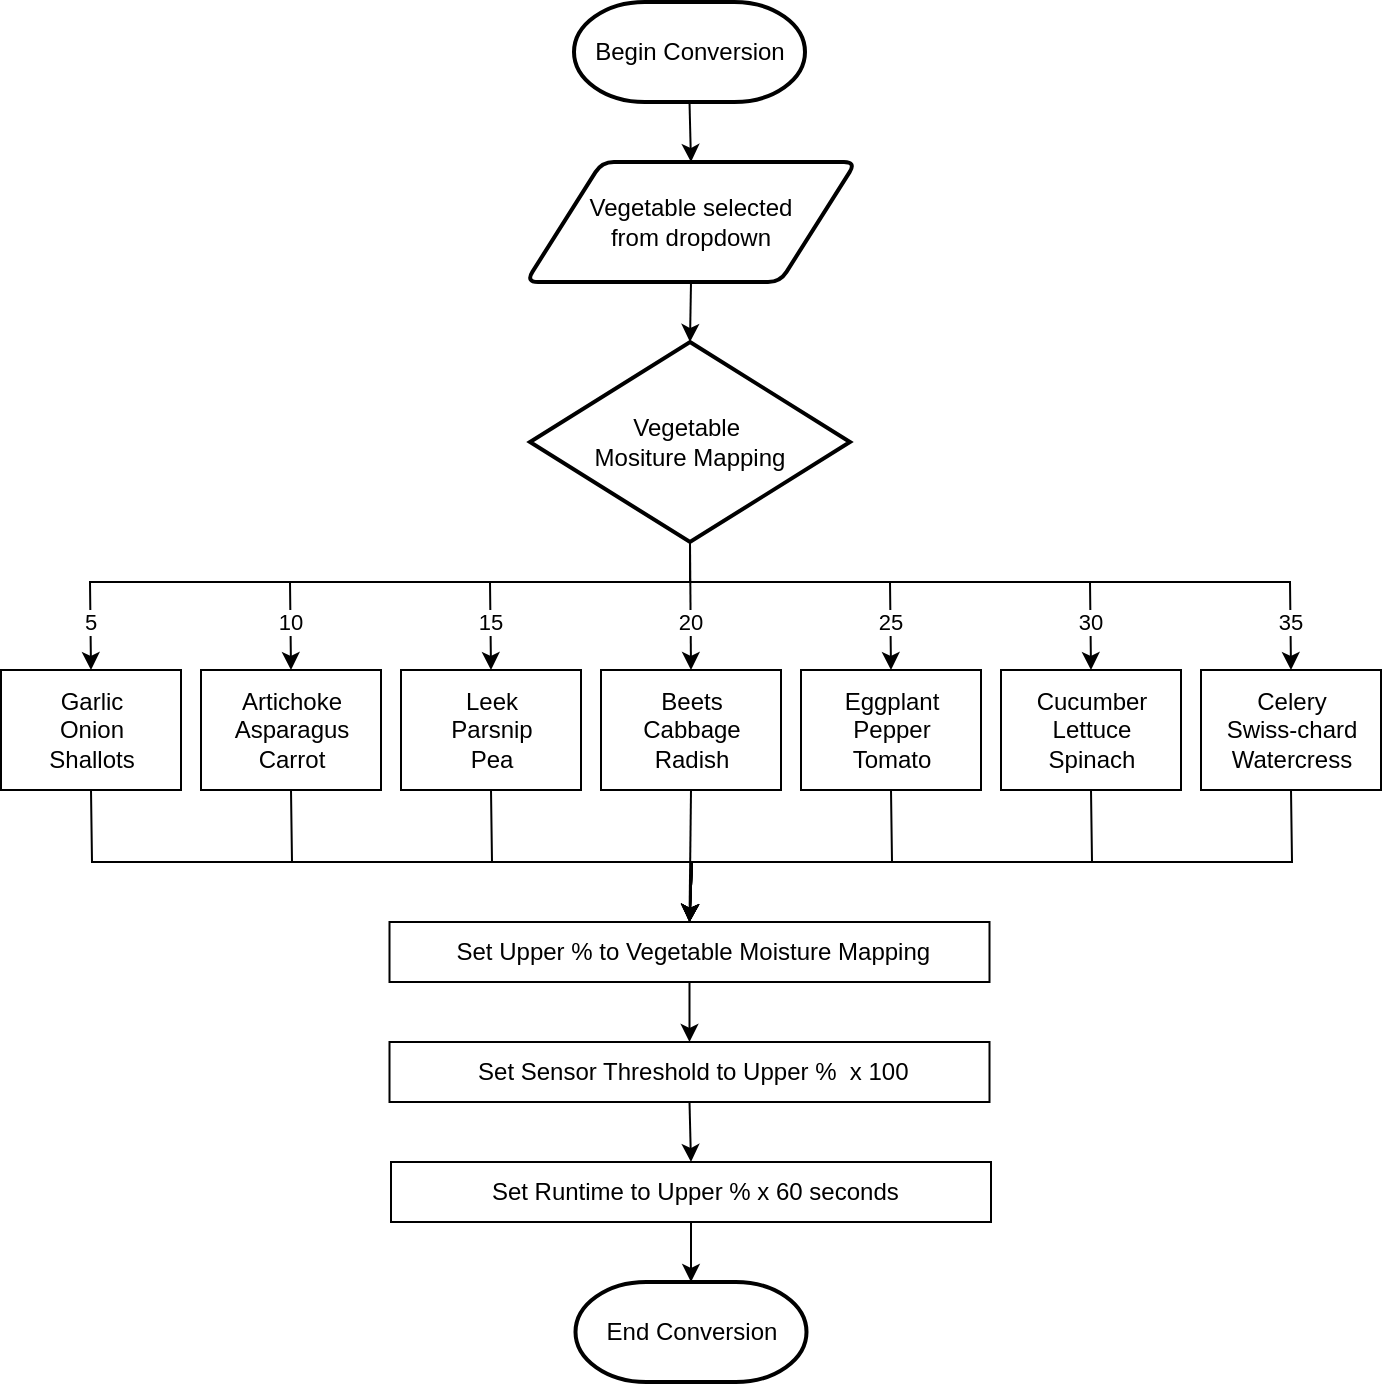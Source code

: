 <mxfile version="24.7.7">
  <diagram name="Page-1" id="j25ZCm1TXIqqxFwWsPrZ">
    <mxGraphModel dx="1395" dy="615" grid="1" gridSize="10" guides="1" tooltips="1" connect="1" arrows="1" fold="1" page="1" pageScale="1" pageWidth="850" pageHeight="1100" math="0" shadow="0">
      <root>
        <mxCell id="0" />
        <mxCell id="1" parent="0" />
        <mxCell id="ybaveV3DAyDXlLz-k_LM-1" value="Begin Conversion" style="strokeWidth=2;html=1;shape=mxgraph.flowchart.terminator;whiteSpace=wrap;" vertex="1" parent="1">
          <mxGeometry x="367" y="90" width="115.5" height="50" as="geometry" />
        </mxCell>
        <mxCell id="ybaveV3DAyDXlLz-k_LM-2" value="End Conversion" style="strokeWidth=2;html=1;shape=mxgraph.flowchart.terminator;whiteSpace=wrap;" vertex="1" parent="1">
          <mxGeometry x="367.75" y="730" width="115.5" height="50" as="geometry" />
        </mxCell>
        <mxCell id="ybaveV3DAyDXlLz-k_LM-3" value="Vegetable selected&lt;div&gt;from dropdown&lt;/div&gt;" style="shape=parallelogram;html=1;strokeWidth=2;perimeter=parallelogramPerimeter;whiteSpace=wrap;rounded=1;arcSize=12;size=0.23;" vertex="1" parent="1">
          <mxGeometry x="343" y="170" width="165" height="60" as="geometry" />
        </mxCell>
        <mxCell id="ybaveV3DAyDXlLz-k_LM-4" value="Vegetable&amp;nbsp;&lt;div&gt;Mositure Mapping&lt;/div&gt;" style="strokeWidth=2;html=1;shape=mxgraph.flowchart.decision;whiteSpace=wrap;" vertex="1" parent="1">
          <mxGeometry x="345" y="260" width="160" height="100" as="geometry" />
        </mxCell>
        <mxCell id="ybaveV3DAyDXlLz-k_LM-5" value="Garlic&lt;div&gt;Onion&lt;/div&gt;&lt;div&gt;Shallots&lt;/div&gt;" style="rounded=0;whiteSpace=wrap;html=1;" vertex="1" parent="1">
          <mxGeometry x="80.5" y="424" width="90" height="60" as="geometry" />
        </mxCell>
        <mxCell id="ybaveV3DAyDXlLz-k_LM-6" value="" style="endArrow=classic;html=1;rounded=0;exitX=0.5;exitY=1;exitDx=0;exitDy=0;exitPerimeter=0;entryX=0.5;entryY=0;entryDx=0;entryDy=0;" edge="1" parent="1" source="ybaveV3DAyDXlLz-k_LM-4" target="ybaveV3DAyDXlLz-k_LM-5">
          <mxGeometry width="50" height="50" relative="1" as="geometry">
            <mxPoint x="400" y="410" as="sourcePoint" />
            <mxPoint x="450" y="360" as="targetPoint" />
            <Array as="points">
              <mxPoint x="425" y="380" />
              <mxPoint x="125" y="380" />
            </Array>
          </mxGeometry>
        </mxCell>
        <mxCell id="ybaveV3DAyDXlLz-k_LM-19" value="5" style="edgeLabel;html=1;align=center;verticalAlign=middle;resizable=0;points=[];" vertex="1" connectable="0" parent="ybaveV3DAyDXlLz-k_LM-6">
          <mxGeometry x="0.92" relative="1" as="geometry">
            <mxPoint x="-1" y="-10" as="offset" />
          </mxGeometry>
        </mxCell>
        <mxCell id="ybaveV3DAyDXlLz-k_LM-7" value="Leek&lt;div&gt;Parsnip&lt;/div&gt;&lt;div&gt;Pea&lt;/div&gt;" style="rounded=0;whiteSpace=wrap;html=1;" vertex="1" parent="1">
          <mxGeometry x="280.5" y="424" width="90" height="60" as="geometry" />
        </mxCell>
        <mxCell id="ybaveV3DAyDXlLz-k_LM-8" value="Artichoke&lt;div&gt;Asparagus&lt;/div&gt;&lt;div&gt;Carrot&lt;/div&gt;" style="rounded=0;whiteSpace=wrap;html=1;" vertex="1" parent="1">
          <mxGeometry x="180.5" y="424" width="90" height="60" as="geometry" />
        </mxCell>
        <mxCell id="ybaveV3DAyDXlLz-k_LM-9" value="Beets&lt;div&gt;Cabbage&lt;/div&gt;&lt;div&gt;Radish&lt;/div&gt;" style="rounded=0;whiteSpace=wrap;html=1;" vertex="1" parent="1">
          <mxGeometry x="380.5" y="424" width="90" height="60" as="geometry" />
        </mxCell>
        <mxCell id="ybaveV3DAyDXlLz-k_LM-10" value="Eggplant&lt;div&gt;Pepper&lt;/div&gt;&lt;div&gt;Tomato&lt;/div&gt;" style="rounded=0;whiteSpace=wrap;html=1;" vertex="1" parent="1">
          <mxGeometry x="480.5" y="424" width="90" height="60" as="geometry" />
        </mxCell>
        <mxCell id="ybaveV3DAyDXlLz-k_LM-11" value="Celery&lt;div&gt;Swiss-chard&lt;/div&gt;&lt;div&gt;Watercress&lt;/div&gt;" style="rounded=0;whiteSpace=wrap;html=1;" vertex="1" parent="1">
          <mxGeometry x="680.5" y="424" width="90" height="60" as="geometry" />
        </mxCell>
        <mxCell id="ybaveV3DAyDXlLz-k_LM-12" value="Cucumber&lt;div&gt;Lettuce&lt;/div&gt;&lt;div&gt;Spinach&lt;/div&gt;" style="rounded=0;whiteSpace=wrap;html=1;" vertex="1" parent="1">
          <mxGeometry x="580.5" y="424" width="90" height="60" as="geometry" />
        </mxCell>
        <mxCell id="ybaveV3DAyDXlLz-k_LM-13" value="" style="endArrow=classic;html=1;rounded=0;exitX=0.5;exitY=1;exitDx=0;exitDy=0;exitPerimeter=0;entryX=0.5;entryY=0;entryDx=0;entryDy=0;" edge="1" parent="1" source="ybaveV3DAyDXlLz-k_LM-4" target="ybaveV3DAyDXlLz-k_LM-11">
          <mxGeometry width="50" height="50" relative="1" as="geometry">
            <mxPoint x="400" y="410" as="sourcePoint" />
            <mxPoint x="450" y="360" as="targetPoint" />
            <Array as="points">
              <mxPoint x="425" y="380" />
              <mxPoint x="725" y="380" />
            </Array>
          </mxGeometry>
        </mxCell>
        <mxCell id="ybaveV3DAyDXlLz-k_LM-25" value="35" style="edgeLabel;html=1;align=center;verticalAlign=middle;resizable=0;points=[];" vertex="1" connectable="0" parent="ybaveV3DAyDXlLz-k_LM-13">
          <mxGeometry x="0.914" y="-1" relative="1" as="geometry">
            <mxPoint y="-9" as="offset" />
          </mxGeometry>
        </mxCell>
        <mxCell id="ybaveV3DAyDXlLz-k_LM-14" value="" style="endArrow=classic;html=1;rounded=0;exitX=0.5;exitY=1;exitDx=0;exitDy=0;exitPerimeter=0;entryX=0.5;entryY=0;entryDx=0;entryDy=0;" edge="1" parent="1" source="ybaveV3DAyDXlLz-k_LM-4" target="ybaveV3DAyDXlLz-k_LM-9">
          <mxGeometry width="50" height="50" relative="1" as="geometry">
            <mxPoint x="400" y="410" as="sourcePoint" />
            <mxPoint x="450" y="360" as="targetPoint" />
          </mxGeometry>
        </mxCell>
        <mxCell id="ybaveV3DAyDXlLz-k_LM-22" value="20" style="edgeLabel;html=1;align=center;verticalAlign=middle;resizable=0;points=[];" vertex="1" connectable="0" parent="ybaveV3DAyDXlLz-k_LM-14">
          <mxGeometry x="0.36" y="1" relative="1" as="geometry">
            <mxPoint x="-2" y="-4" as="offset" />
          </mxGeometry>
        </mxCell>
        <mxCell id="ybaveV3DAyDXlLz-k_LM-15" value="" style="endArrow=classic;html=1;rounded=0;exitX=0.5;exitY=1;exitDx=0;exitDy=0;exitPerimeter=0;entryX=0.5;entryY=0;entryDx=0;entryDy=0;" edge="1" parent="1" source="ybaveV3DAyDXlLz-k_LM-4" target="ybaveV3DAyDXlLz-k_LM-7">
          <mxGeometry width="50" height="50" relative="1" as="geometry">
            <mxPoint x="400" y="410" as="sourcePoint" />
            <mxPoint x="450" y="360" as="targetPoint" />
            <Array as="points">
              <mxPoint x="425" y="380" />
              <mxPoint x="325" y="380" />
            </Array>
          </mxGeometry>
        </mxCell>
        <mxCell id="ybaveV3DAyDXlLz-k_LM-21" value="15" style="edgeLabel;html=1;align=center;verticalAlign=middle;resizable=0;points=[];" vertex="1" connectable="0" parent="ybaveV3DAyDXlLz-k_LM-15">
          <mxGeometry x="0.8" relative="1" as="geometry">
            <mxPoint x="-1" y="-8" as="offset" />
          </mxGeometry>
        </mxCell>
        <mxCell id="ybaveV3DAyDXlLz-k_LM-16" value="" style="endArrow=classic;html=1;rounded=0;entryX=0.5;entryY=0;entryDx=0;entryDy=0;exitX=0.5;exitY=1;exitDx=0;exitDy=0;exitPerimeter=0;" edge="1" parent="1" source="ybaveV3DAyDXlLz-k_LM-4" target="ybaveV3DAyDXlLz-k_LM-10">
          <mxGeometry width="50" height="50" relative="1" as="geometry">
            <mxPoint x="560" y="330" as="sourcePoint" />
            <mxPoint x="450" y="360" as="targetPoint" />
            <Array as="points">
              <mxPoint x="425" y="380" />
              <mxPoint x="525" y="380" />
            </Array>
          </mxGeometry>
        </mxCell>
        <mxCell id="ybaveV3DAyDXlLz-k_LM-23" value="25" style="edgeLabel;html=1;align=center;verticalAlign=middle;resizable=0;points=[];" vertex="1" connectable="0" parent="ybaveV3DAyDXlLz-k_LM-16">
          <mxGeometry x="0.813" y="2" relative="1" as="geometry">
            <mxPoint x="-3" y="-9" as="offset" />
          </mxGeometry>
        </mxCell>
        <mxCell id="ybaveV3DAyDXlLz-k_LM-17" value="" style="endArrow=classic;html=1;rounded=0;exitX=0.5;exitY=1;exitDx=0;exitDy=0;exitPerimeter=0;entryX=0.5;entryY=0;entryDx=0;entryDy=0;" edge="1" parent="1" source="ybaveV3DAyDXlLz-k_LM-4" target="ybaveV3DAyDXlLz-k_LM-12">
          <mxGeometry width="50" height="50" relative="1" as="geometry">
            <mxPoint x="400" y="410" as="sourcePoint" />
            <mxPoint x="450" y="360" as="targetPoint" />
            <Array as="points">
              <mxPoint x="425" y="380" />
              <mxPoint x="625" y="380" />
            </Array>
          </mxGeometry>
        </mxCell>
        <mxCell id="ybaveV3DAyDXlLz-k_LM-24" value="30" style="edgeLabel;html=1;align=center;verticalAlign=middle;resizable=0;points=[];" vertex="1" connectable="0" parent="ybaveV3DAyDXlLz-k_LM-17">
          <mxGeometry x="0.872" y="2" relative="1" as="geometry">
            <mxPoint x="-3" y="-7" as="offset" />
          </mxGeometry>
        </mxCell>
        <mxCell id="ybaveV3DAyDXlLz-k_LM-18" value="" style="endArrow=classic;html=1;rounded=0;exitX=0.5;exitY=1;exitDx=0;exitDy=0;exitPerimeter=0;entryX=0.5;entryY=0;entryDx=0;entryDy=0;" edge="1" parent="1" source="ybaveV3DAyDXlLz-k_LM-4" target="ybaveV3DAyDXlLz-k_LM-8">
          <mxGeometry width="50" height="50" relative="1" as="geometry">
            <mxPoint x="400" y="410" as="sourcePoint" />
            <mxPoint x="450" y="360" as="targetPoint" />
            <Array as="points">
              <mxPoint x="425" y="380" />
              <mxPoint x="225" y="380" />
            </Array>
          </mxGeometry>
        </mxCell>
        <mxCell id="ybaveV3DAyDXlLz-k_LM-20" value="10" style="edgeLabel;html=1;align=center;verticalAlign=middle;resizable=0;points=[];" vertex="1" connectable="0" parent="ybaveV3DAyDXlLz-k_LM-18">
          <mxGeometry x="0.872" y="1" relative="1" as="geometry">
            <mxPoint x="-2" y="-7" as="offset" />
          </mxGeometry>
        </mxCell>
        <mxCell id="ybaveV3DAyDXlLz-k_LM-26" value="" style="endArrow=classic;html=1;rounded=0;exitX=0.5;exitY=1;exitDx=0;exitDy=0;exitPerimeter=0;entryX=0.5;entryY=0;entryDx=0;entryDy=0;" edge="1" parent="1" source="ybaveV3DAyDXlLz-k_LM-1" target="ybaveV3DAyDXlLz-k_LM-3">
          <mxGeometry width="50" height="50" relative="1" as="geometry">
            <mxPoint x="395.5" y="410" as="sourcePoint" />
            <mxPoint x="445.5" y="360" as="targetPoint" />
          </mxGeometry>
        </mxCell>
        <mxCell id="ybaveV3DAyDXlLz-k_LM-27" value="" style="endArrow=classic;html=1;rounded=0;exitX=0.5;exitY=1;exitDx=0;exitDy=0;entryX=0.5;entryY=0;entryDx=0;entryDy=0;entryPerimeter=0;" edge="1" parent="1" source="ybaveV3DAyDXlLz-k_LM-3" target="ybaveV3DAyDXlLz-k_LM-4">
          <mxGeometry width="50" height="50" relative="1" as="geometry">
            <mxPoint x="400" y="410" as="sourcePoint" />
            <mxPoint x="426" y="270" as="targetPoint" />
          </mxGeometry>
        </mxCell>
        <mxCell id="ybaveV3DAyDXlLz-k_LM-28" value="&amp;nbsp;Set Upper % to Vegetable Moisture Mapping" style="rounded=0;whiteSpace=wrap;html=1;" vertex="1" parent="1">
          <mxGeometry x="274.75" y="550" width="300" height="30" as="geometry" />
        </mxCell>
        <mxCell id="ybaveV3DAyDXlLz-k_LM-29" value="&amp;nbsp;Set Sensor Threshold to Upper %&amp;nbsp; x 100" style="rounded=0;whiteSpace=wrap;html=1;" vertex="1" parent="1">
          <mxGeometry x="274.75" y="610" width="300" height="30" as="geometry" />
        </mxCell>
        <mxCell id="ybaveV3DAyDXlLz-k_LM-30" value="&amp;nbsp;Set Runtime to Upper % x 60 seconds" style="rounded=0;whiteSpace=wrap;html=1;" vertex="1" parent="1">
          <mxGeometry x="275.5" y="670" width="300" height="30" as="geometry" />
        </mxCell>
        <mxCell id="ybaveV3DAyDXlLz-k_LM-32" value="" style="endArrow=classic;html=1;rounded=0;exitX=0.5;exitY=1;exitDx=0;exitDy=0;entryX=0.5;entryY=0;entryDx=0;entryDy=0;" edge="1" parent="1" source="ybaveV3DAyDXlLz-k_LM-5" target="ybaveV3DAyDXlLz-k_LM-28">
          <mxGeometry width="50" height="50" relative="1" as="geometry">
            <mxPoint x="400" y="490" as="sourcePoint" />
            <mxPoint x="450" y="440" as="targetPoint" />
            <Array as="points">
              <mxPoint x="126" y="520" />
              <mxPoint x="426" y="520" />
            </Array>
          </mxGeometry>
        </mxCell>
        <mxCell id="ybaveV3DAyDXlLz-k_LM-33" value="" style="endArrow=classic;html=1;rounded=0;exitX=0.5;exitY=1;exitDx=0;exitDy=0;entryX=0.5;entryY=0;entryDx=0;entryDy=0;" edge="1" parent="1" source="ybaveV3DAyDXlLz-k_LM-8" target="ybaveV3DAyDXlLz-k_LM-28">
          <mxGeometry width="50" height="50" relative="1" as="geometry">
            <mxPoint x="400" y="490" as="sourcePoint" />
            <mxPoint x="450" y="440" as="targetPoint" />
            <Array as="points">
              <mxPoint x="226" y="520" />
              <mxPoint x="426" y="520" />
            </Array>
          </mxGeometry>
        </mxCell>
        <mxCell id="ybaveV3DAyDXlLz-k_LM-34" value="" style="endArrow=classic;html=1;rounded=0;exitX=0.5;exitY=1;exitDx=0;exitDy=0;entryX=0.5;entryY=0;entryDx=0;entryDy=0;" edge="1" parent="1" source="ybaveV3DAyDXlLz-k_LM-7" target="ybaveV3DAyDXlLz-k_LM-28">
          <mxGeometry width="50" height="50" relative="1" as="geometry">
            <mxPoint x="400" y="490" as="sourcePoint" />
            <mxPoint x="450" y="440" as="targetPoint" />
            <Array as="points">
              <mxPoint x="326" y="520" />
              <mxPoint x="426" y="520" />
            </Array>
          </mxGeometry>
        </mxCell>
        <mxCell id="ybaveV3DAyDXlLz-k_LM-35" value="" style="endArrow=classic;html=1;rounded=0;exitX=0.5;exitY=1;exitDx=0;exitDy=0;entryX=0.5;entryY=0;entryDx=0;entryDy=0;" edge="1" parent="1" source="ybaveV3DAyDXlLz-k_LM-9" target="ybaveV3DAyDXlLz-k_LM-28">
          <mxGeometry width="50" height="50" relative="1" as="geometry">
            <mxPoint x="400" y="490" as="sourcePoint" />
            <mxPoint x="450" y="440" as="targetPoint" />
          </mxGeometry>
        </mxCell>
        <mxCell id="ybaveV3DAyDXlLz-k_LM-36" value="" style="endArrow=classic;html=1;rounded=0;exitX=0.5;exitY=1;exitDx=0;exitDy=0;entryX=0.5;entryY=0;entryDx=0;entryDy=0;" edge="1" parent="1" source="ybaveV3DAyDXlLz-k_LM-10" target="ybaveV3DAyDXlLz-k_LM-28">
          <mxGeometry width="50" height="50" relative="1" as="geometry">
            <mxPoint x="400" y="490" as="sourcePoint" />
            <mxPoint x="450" y="440" as="targetPoint" />
            <Array as="points">
              <mxPoint x="526" y="520" />
              <mxPoint x="426" y="520" />
            </Array>
          </mxGeometry>
        </mxCell>
        <mxCell id="ybaveV3DAyDXlLz-k_LM-37" value="" style="endArrow=classic;html=1;rounded=0;exitX=0.5;exitY=1;exitDx=0;exitDy=0;entryX=0.5;entryY=0;entryDx=0;entryDy=0;" edge="1" parent="1" source="ybaveV3DAyDXlLz-k_LM-12" target="ybaveV3DAyDXlLz-k_LM-28">
          <mxGeometry width="50" height="50" relative="1" as="geometry">
            <mxPoint x="400" y="490" as="sourcePoint" />
            <mxPoint x="450" y="440" as="targetPoint" />
            <Array as="points">
              <mxPoint x="626" y="520" />
              <mxPoint x="426" y="520" />
            </Array>
          </mxGeometry>
        </mxCell>
        <mxCell id="ybaveV3DAyDXlLz-k_LM-38" value="" style="endArrow=classic;html=1;rounded=0;exitX=0.5;exitY=1;exitDx=0;exitDy=0;entryX=0.5;entryY=0;entryDx=0;entryDy=0;" edge="1" parent="1" source="ybaveV3DAyDXlLz-k_LM-11" target="ybaveV3DAyDXlLz-k_LM-28">
          <mxGeometry width="50" height="50" relative="1" as="geometry">
            <mxPoint x="400" y="490" as="sourcePoint" />
            <mxPoint x="450" y="440" as="targetPoint" />
            <Array as="points">
              <mxPoint x="726" y="520" />
              <mxPoint x="426" y="520" />
            </Array>
          </mxGeometry>
        </mxCell>
        <mxCell id="ybaveV3DAyDXlLz-k_LM-39" value="" style="endArrow=classic;html=1;rounded=0;exitX=0.5;exitY=1;exitDx=0;exitDy=0;entryX=0.5;entryY=0;entryDx=0;entryDy=0;" edge="1" parent="1" source="ybaveV3DAyDXlLz-k_LM-28" target="ybaveV3DAyDXlLz-k_LM-29">
          <mxGeometry width="50" height="50" relative="1" as="geometry">
            <mxPoint x="400" y="490" as="sourcePoint" />
            <mxPoint x="450" y="440" as="targetPoint" />
          </mxGeometry>
        </mxCell>
        <mxCell id="ybaveV3DAyDXlLz-k_LM-40" value="" style="endArrow=classic;html=1;rounded=0;exitX=0.5;exitY=1;exitDx=0;exitDy=0;entryX=0.5;entryY=0;entryDx=0;entryDy=0;" edge="1" parent="1" source="ybaveV3DAyDXlLz-k_LM-29" target="ybaveV3DAyDXlLz-k_LM-30">
          <mxGeometry width="50" height="50" relative="1" as="geometry">
            <mxPoint x="400" y="490" as="sourcePoint" />
            <mxPoint x="450" y="440" as="targetPoint" />
          </mxGeometry>
        </mxCell>
        <mxCell id="ybaveV3DAyDXlLz-k_LM-41" value="" style="endArrow=classic;html=1;rounded=0;exitX=0.5;exitY=1;exitDx=0;exitDy=0;entryX=0.5;entryY=0;entryDx=0;entryDy=0;entryPerimeter=0;" edge="1" parent="1" source="ybaveV3DAyDXlLz-k_LM-30" target="ybaveV3DAyDXlLz-k_LM-2">
          <mxGeometry width="50" height="50" relative="1" as="geometry">
            <mxPoint x="400" y="490" as="sourcePoint" />
            <mxPoint x="450" y="440" as="targetPoint" />
          </mxGeometry>
        </mxCell>
      </root>
    </mxGraphModel>
  </diagram>
</mxfile>
